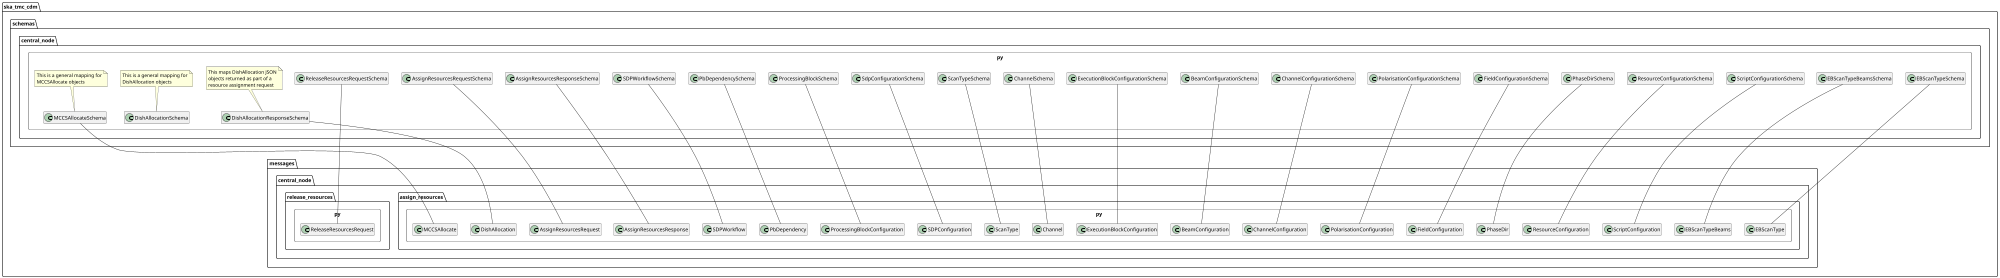 @startuml
scale 2000 width
!pragma useNewPackage
hide empty members


package ska_tmc_cdm.schemas {
	package central_node.py <<Rectangle>> {
		class ReleaseResourcesRequestSchema
		class AssignResourcesRequestSchema
		class AssignResourcesResponseSchema
        class SDPWorkflowSchema
        class PbDependencySchema
        class ProcessingBlockSchema
        class SdpConfigurationSchema
        class MCCSAllocateSchema
        note top of MCCSAllocateSchema
            This is a general mapping for
            MCCSAllocate objects
        end note

		class DishAllocationSchema
		note top of DishAllocationSchema
			This is a general mapping for
			DishAllocation objects
		end note

		class DishAllocationResponseSchema
		note top of DishAllocationResponseSchema
			This maps DishAllocation JSON
			objects returned as part of a
			resource assignment request
		end note

        class ScanTypeSchema
        class ChannelSchema
        class ExecutionBlockConfigurationSchema
        class BeamConfigurationSchema
        class ChannelConfigurationSchema
        class PolarisationConfigurationSchema
        class FieldConfigurationSchema
        class PhaseDirSchema
        class ResourceConfigurationSchema
        class ScriptConfigurationSchema
        class EBScanTypeBeamsSchema
        class EBScanTypeSchema
	}
}

package ska_tmc_cdm.messages.central_node {
	package assign_resources.py <<Rectangle>> {
		class AssignResourcesRequest
		class AssignResourcesResponse
		class DishAllocation
        class ScanType
        class SDPWorkflow
        class PbDependency
        class ProcessingBlockConfiguration
        class SDPConfiguration
        class MCCSAllocate
        class Channel
        class ExecutionBlockConfiguration
        class BeamConfiguration
        class ChannelConfiguration
        class PolarisationConfiguration
        class FieldConfiguration
        class PhaseDir
        class ResourceConfiguration
        class ScriptConfiguration
        class EBScanTypeBeams
        class EBScanType
	}

	package release_resources.py <<Rectangle>> {
		class ReleaseResourcesRequest
	}
}

DishAllocationResponseSchema --- DishAllocation
AssignResourcesRequestSchema --- AssignResourcesRequest
AssignResourcesResponseSchema --- AssignResourcesResponse
ReleaseResourcesRequestSchema --- ReleaseResourcesRequest
ScanTypeSchema --- ScanType
SDPWorkflowSchema --- SDPWorkflow
PbDependencySchema --- PbDependency
ProcessingBlockSchema --- ProcessingBlockConfiguration
SdpConfigurationSchema --- SDPConfiguration
MCCSAllocateSchema --- MCCSAllocate
ChannelSchema --- Channel
ExecutionBlockConfigurationSchema --- ExecutionBlockConfiguration
BeamConfigurationSchema --- BeamConfiguration
ChannelConfigurationSchema -- ChannelConfiguration
PolarisationConfigurationSchema -- PolarisationConfiguration
FieldConfigurationSchema --- FieldConfiguration
PhaseDirSchema --- PhaseDir
ResourceConfigurationSchema --- ResourceConfiguration
ScriptConfigurationSchema --- ScriptConfiguration
EBScanTypeBeamsSchema --- EBScanTypeBeams
EBScanTypeSchema --- EBScanType

@enduml
